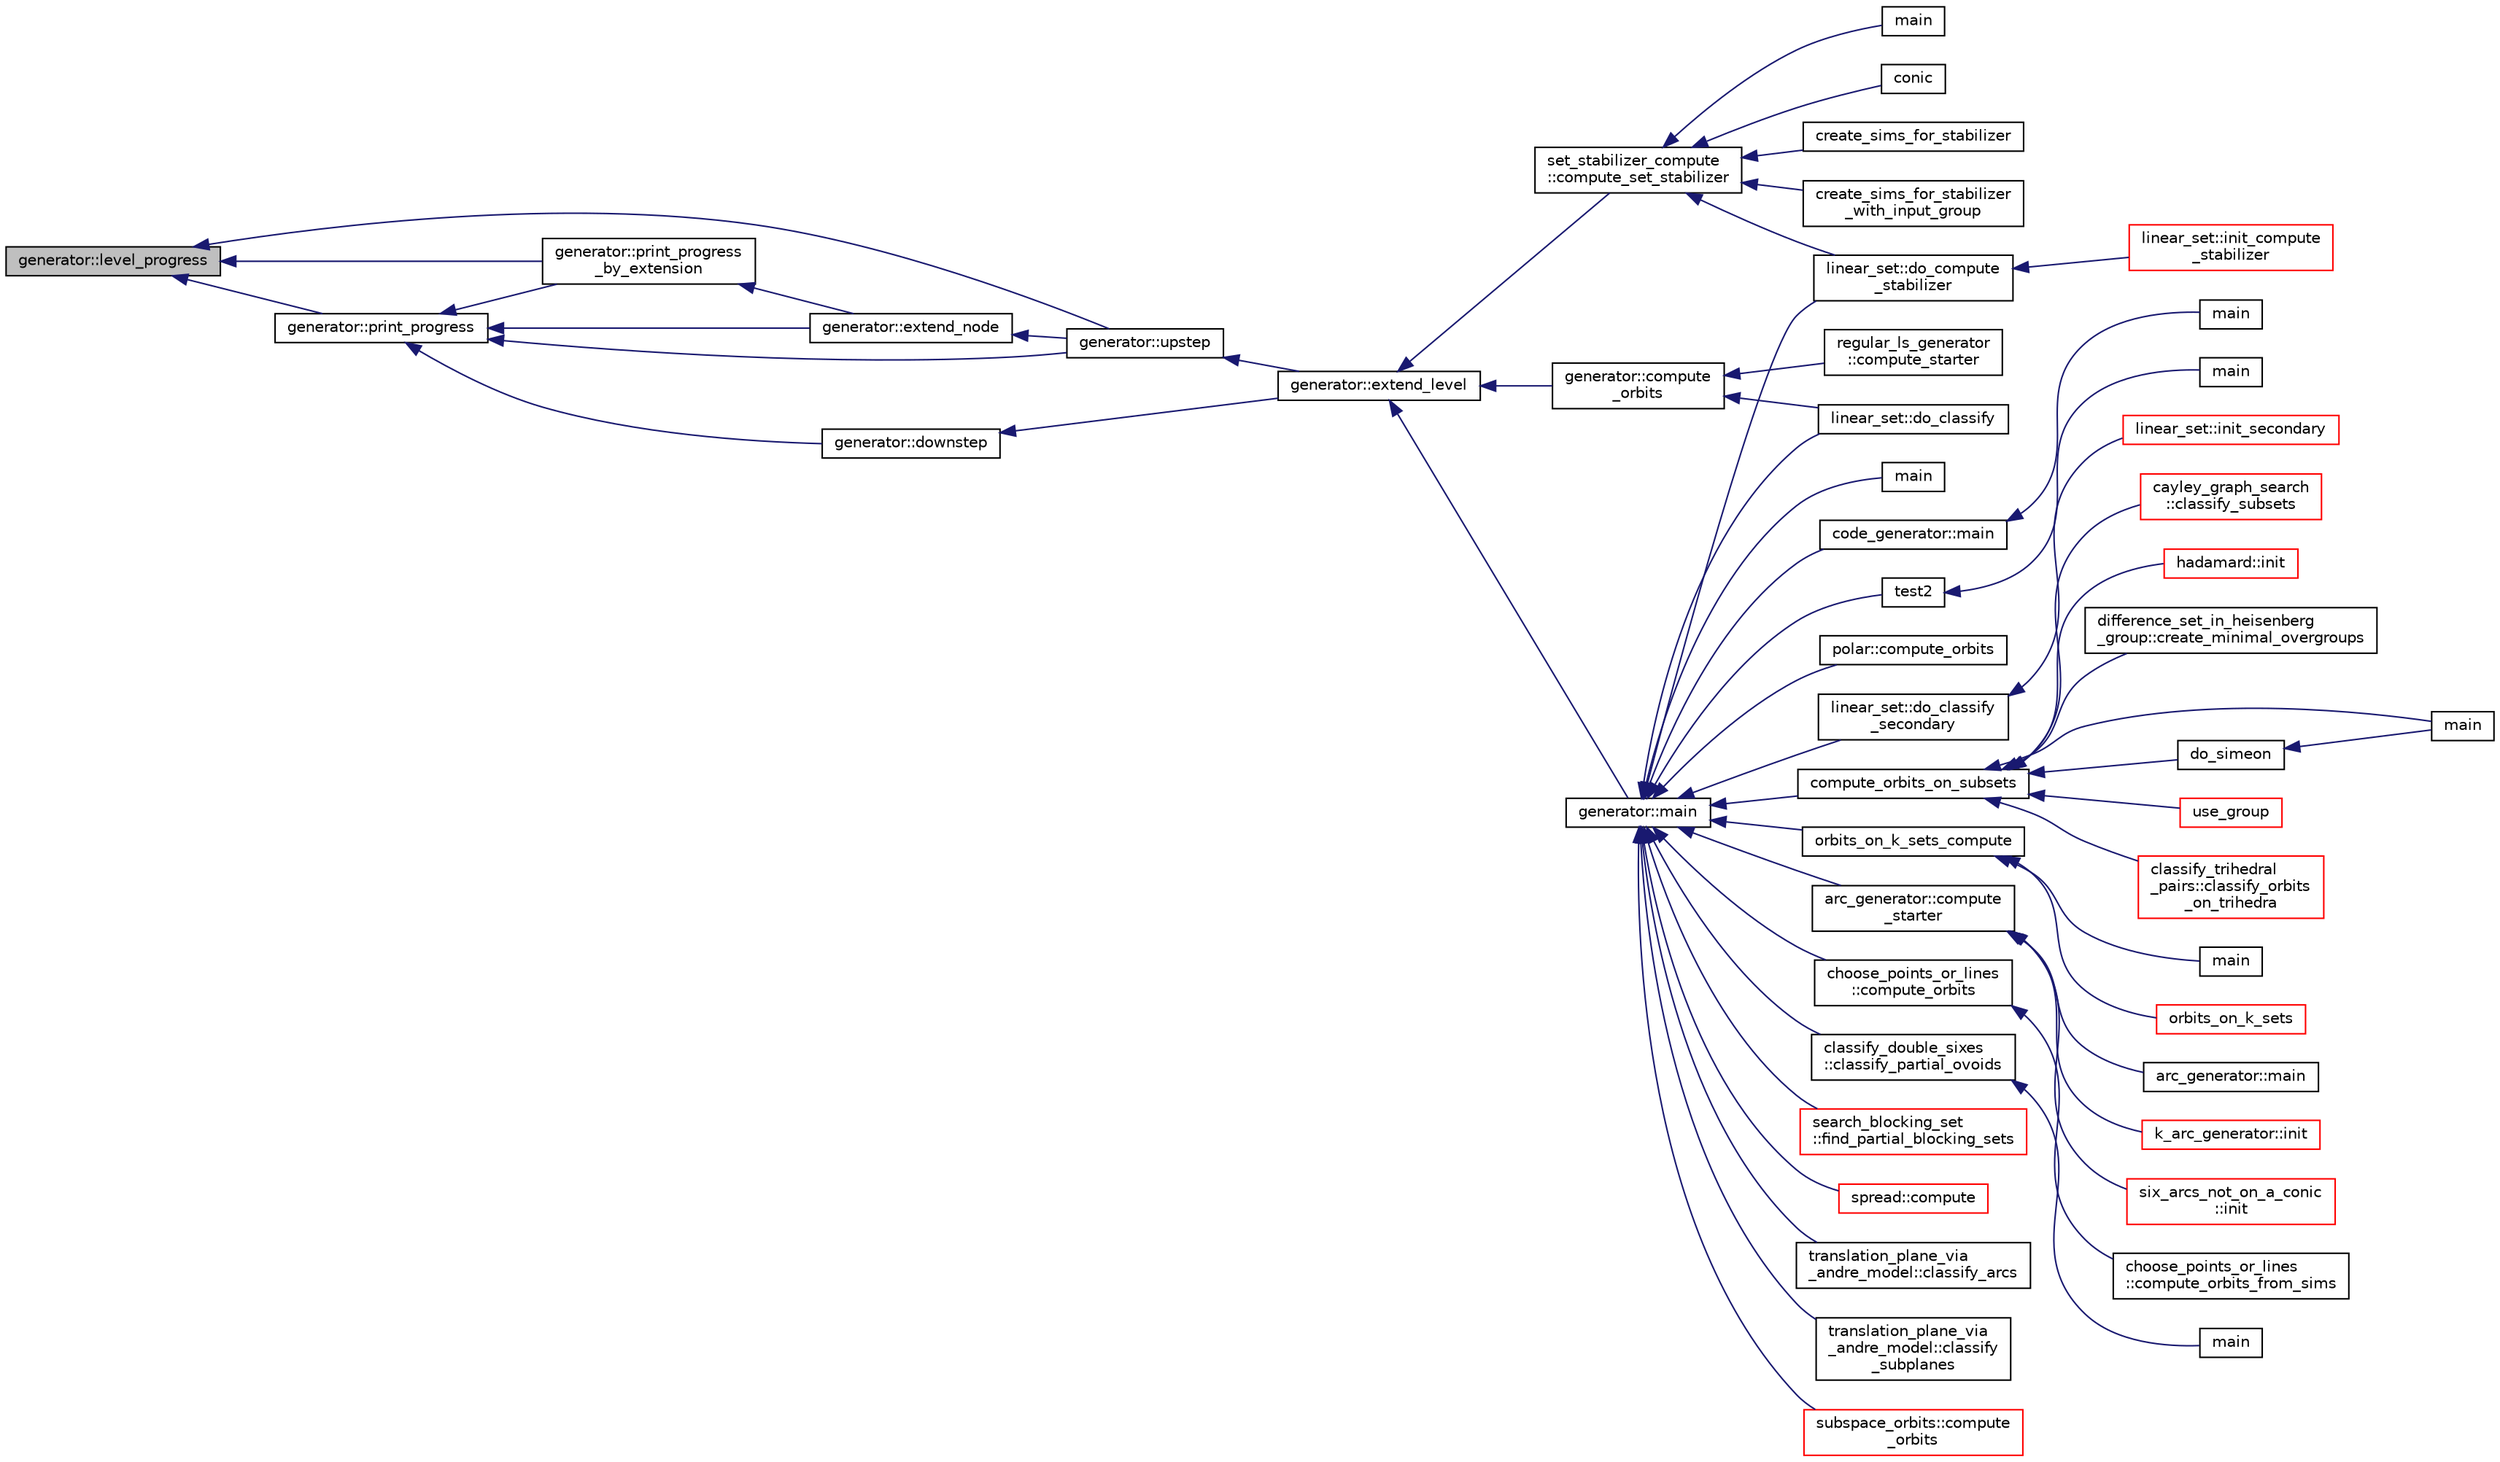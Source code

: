 digraph "generator::level_progress"
{
  edge [fontname="Helvetica",fontsize="10",labelfontname="Helvetica",labelfontsize="10"];
  node [fontname="Helvetica",fontsize="10",shape=record];
  rankdir="LR";
  Node10122 [label="generator::level_progress",height=0.2,width=0.4,color="black", fillcolor="grey75", style="filled", fontcolor="black"];
  Node10122 -> Node10123 [dir="back",color="midnightblue",fontsize="10",style="solid",fontname="Helvetica"];
  Node10123 [label="generator::print_progress\l_by_extension",height=0.2,width=0.4,color="black", fillcolor="white", style="filled",URL="$d7/d73/classgenerator.html#a027dc8a7d19a8bfd6cf3ecaab3878ec5"];
  Node10123 -> Node10124 [dir="back",color="midnightblue",fontsize="10",style="solid",fontname="Helvetica"];
  Node10124 [label="generator::extend_node",height=0.2,width=0.4,color="black", fillcolor="white", style="filled",URL="$d7/d73/classgenerator.html#ac71fa071cf218f54cdd9306a541744ae"];
  Node10124 -> Node10125 [dir="back",color="midnightblue",fontsize="10",style="solid",fontname="Helvetica"];
  Node10125 [label="generator::upstep",height=0.2,width=0.4,color="black", fillcolor="white", style="filled",URL="$d7/d73/classgenerator.html#ae0f2cebdabc821837f633656d7b0fdfe"];
  Node10125 -> Node10126 [dir="back",color="midnightblue",fontsize="10",style="solid",fontname="Helvetica"];
  Node10126 [label="generator::extend_level",height=0.2,width=0.4,color="black", fillcolor="white", style="filled",URL="$d7/d73/classgenerator.html#a91b84d80ccec0cd2136bc221c30e0f8e"];
  Node10126 -> Node10127 [dir="back",color="midnightblue",fontsize="10",style="solid",fontname="Helvetica"];
  Node10127 [label="set_stabilizer_compute\l::compute_set_stabilizer",height=0.2,width=0.4,color="black", fillcolor="white", style="filled",URL="$d8/dc6/classset__stabilizer__compute.html#ad4f92074322e98c7cd0ed5d4f8486b76"];
  Node10127 -> Node10128 [dir="back",color="midnightblue",fontsize="10",style="solid",fontname="Helvetica"];
  Node10128 [label="main",height=0.2,width=0.4,color="black", fillcolor="white", style="filled",URL="$db/d67/test__hyperoval_8_c.html#a3c04138a5bfe5d72780bb7e82a18e627"];
  Node10127 -> Node10129 [dir="back",color="midnightblue",fontsize="10",style="solid",fontname="Helvetica"];
  Node10129 [label="conic",height=0.2,width=0.4,color="black", fillcolor="white", style="filled",URL="$d4/de8/conic_8_c.html#a96def9474b981a9d5831a9b48d85d652"];
  Node10127 -> Node10130 [dir="back",color="midnightblue",fontsize="10",style="solid",fontname="Helvetica"];
  Node10130 [label="linear_set::do_compute\l_stabilizer",height=0.2,width=0.4,color="black", fillcolor="white", style="filled",URL="$dd/d86/classlinear__set.html#ae8f58ded28fb5370f4459cca42b7463b"];
  Node10130 -> Node10131 [dir="back",color="midnightblue",fontsize="10",style="solid",fontname="Helvetica"];
  Node10131 [label="linear_set::init_compute\l_stabilizer",height=0.2,width=0.4,color="red", fillcolor="white", style="filled",URL="$dd/d86/classlinear__set.html#a0cc3eaec1896fdc977b62e94623b055b"];
  Node10127 -> Node10133 [dir="back",color="midnightblue",fontsize="10",style="solid",fontname="Helvetica"];
  Node10133 [label="create_sims_for_stabilizer",height=0.2,width=0.4,color="black", fillcolor="white", style="filled",URL="$d0/d76/tl__algebra__and__number__theory_8h.html#af2c67d225072549409be710ac3cd30f8"];
  Node10127 -> Node10134 [dir="back",color="midnightblue",fontsize="10",style="solid",fontname="Helvetica"];
  Node10134 [label="create_sims_for_stabilizer\l_with_input_group",height=0.2,width=0.4,color="black", fillcolor="white", style="filled",URL="$d0/d76/tl__algebra__and__number__theory_8h.html#af5482567a8d6ba5c2fe593bf6f7f9a0f"];
  Node10126 -> Node10135 [dir="back",color="midnightblue",fontsize="10",style="solid",fontname="Helvetica"];
  Node10135 [label="generator::compute\l_orbits",height=0.2,width=0.4,color="black", fillcolor="white", style="filled",URL="$d7/d73/classgenerator.html#a23989bc20ecaaed39c4119c758367f40"];
  Node10135 -> Node10136 [dir="back",color="midnightblue",fontsize="10",style="solid",fontname="Helvetica"];
  Node10136 [label="regular_ls_generator\l::compute_starter",height=0.2,width=0.4,color="black", fillcolor="white", style="filled",URL="$d2/dd8/classregular__ls__generator.html#aa38907741058694a73194b02ceb4a53d"];
  Node10135 -> Node10137 [dir="back",color="midnightblue",fontsize="10",style="solid",fontname="Helvetica"];
  Node10137 [label="linear_set::do_classify",height=0.2,width=0.4,color="black", fillcolor="white", style="filled",URL="$dd/d86/classlinear__set.html#a3eb2dbce7fa8b71901dfc12f288ddd0c"];
  Node10126 -> Node10138 [dir="back",color="midnightblue",fontsize="10",style="solid",fontname="Helvetica"];
  Node10138 [label="generator::main",height=0.2,width=0.4,color="black", fillcolor="white", style="filled",URL="$d7/d73/classgenerator.html#a01abff8e9f231bf0d82e2e8e0061f242"];
  Node10138 -> Node10139 [dir="back",color="midnightblue",fontsize="10",style="solid",fontname="Helvetica"];
  Node10139 [label="main",height=0.2,width=0.4,color="black", fillcolor="white", style="filled",URL="$d2/d11/codes_8h.html#a217dbf8b442f20279ea00b898af96f52"];
  Node10138 -> Node10140 [dir="back",color="midnightblue",fontsize="10",style="solid",fontname="Helvetica"];
  Node10140 [label="code_generator::main",height=0.2,width=0.4,color="black", fillcolor="white", style="filled",URL="$db/d37/classcode__generator.html#ab3cf3a306e4032c2b471ac95321c599f"];
  Node10140 -> Node10141 [dir="back",color="midnightblue",fontsize="10",style="solid",fontname="Helvetica"];
  Node10141 [label="main",height=0.2,width=0.4,color="black", fillcolor="white", style="filled",URL="$d4/d4f/codes_8_c.html#a217dbf8b442f20279ea00b898af96f52"];
  Node10138 -> Node10142 [dir="back",color="midnightblue",fontsize="10",style="solid",fontname="Helvetica"];
  Node10142 [label="test2",height=0.2,width=0.4,color="black", fillcolor="white", style="filled",URL="$d9/db0/factor__space_8_c.html#a39d73a812e5fd8f1bc111e948368cb10"];
  Node10142 -> Node10143 [dir="back",color="midnightblue",fontsize="10",style="solid",fontname="Helvetica"];
  Node10143 [label="main",height=0.2,width=0.4,color="black", fillcolor="white", style="filled",URL="$d9/db0/factor__space_8_c.html#a3c04138a5bfe5d72780bb7e82a18e627"];
  Node10138 -> Node10144 [dir="back",color="midnightblue",fontsize="10",style="solid",fontname="Helvetica"];
  Node10144 [label="polar::compute_orbits",height=0.2,width=0.4,color="black", fillcolor="white", style="filled",URL="$da/d1c/classpolar.html#ac4c3c4f95d14c74ff4a3ec3f3479a1da"];
  Node10138 -> Node10137 [dir="back",color="midnightblue",fontsize="10",style="solid",fontname="Helvetica"];
  Node10138 -> Node10145 [dir="back",color="midnightblue",fontsize="10",style="solid",fontname="Helvetica"];
  Node10145 [label="linear_set::do_classify\l_secondary",height=0.2,width=0.4,color="black", fillcolor="white", style="filled",URL="$dd/d86/classlinear__set.html#a47eb7f9995f3343abd3bdfbf9a9a9162"];
  Node10145 -> Node10146 [dir="back",color="midnightblue",fontsize="10",style="solid",fontname="Helvetica"];
  Node10146 [label="linear_set::init_secondary",height=0.2,width=0.4,color="red", fillcolor="white", style="filled",URL="$dd/d86/classlinear__set.html#a7bf8cd7805559b5762921687a7c1ed97"];
  Node10138 -> Node10130 [dir="back",color="midnightblue",fontsize="10",style="solid",fontname="Helvetica"];
  Node10138 -> Node10148 [dir="back",color="midnightblue",fontsize="10",style="solid",fontname="Helvetica"];
  Node10148 [label="compute_orbits_on_subsets",height=0.2,width=0.4,color="black", fillcolor="white", style="filled",URL="$d3/d35/snakes__and__ladders__global_8_c.html#af33697aede0480110b1227f727252637"];
  Node10148 -> Node10149 [dir="back",color="midnightblue",fontsize="10",style="solid",fontname="Helvetica"];
  Node10149 [label="cayley_graph_search\l::classify_subsets",height=0.2,width=0.4,color="red", fillcolor="white", style="filled",URL="$de/dae/classcayley__graph__search.html#a4cf8a90752e018a281481ac80ad52c4b"];
  Node10148 -> Node10152 [dir="back",color="midnightblue",fontsize="10",style="solid",fontname="Helvetica"];
  Node10152 [label="hadamard::init",height=0.2,width=0.4,color="red", fillcolor="white", style="filled",URL="$d7/dbb/classhadamard.html#a16af359850b8bdd0d2a73e260d496c33"];
  Node10148 -> Node10154 [dir="back",color="midnightblue",fontsize="10",style="solid",fontname="Helvetica"];
  Node10154 [label="difference_set_in_heisenberg\l_group::create_minimal_overgroups",height=0.2,width=0.4,color="black", fillcolor="white", style="filled",URL="$de/d8a/classdifference__set__in__heisenberg__group.html#a9bde5ad5da3ebaebf98fbfd3e8110b79"];
  Node10148 -> Node10155 [dir="back",color="midnightblue",fontsize="10",style="solid",fontname="Helvetica"];
  Node10155 [label="main",height=0.2,width=0.4,color="black", fillcolor="white", style="filled",URL="$d5/d13/simeon_8_c.html#ae66f6b31b5ad750f1fe042a706a4e3d4"];
  Node10148 -> Node10156 [dir="back",color="midnightblue",fontsize="10",style="solid",fontname="Helvetica"];
  Node10156 [label="do_simeon",height=0.2,width=0.4,color="black", fillcolor="white", style="filled",URL="$d5/d13/simeon_8_c.html#a36cf3f9cb484fa44da7a7dfcbe9385d0"];
  Node10156 -> Node10155 [dir="back",color="midnightblue",fontsize="10",style="solid",fontname="Helvetica"];
  Node10148 -> Node10157 [dir="back",color="midnightblue",fontsize="10",style="solid",fontname="Helvetica"];
  Node10157 [label="use_group",height=0.2,width=0.4,color="red", fillcolor="white", style="filled",URL="$d9/d9f/all__cliques_8_c.html#aba62531e97173264c39afe2c7857af31"];
  Node10148 -> Node10159 [dir="back",color="midnightblue",fontsize="10",style="solid",fontname="Helvetica"];
  Node10159 [label="classify_trihedral\l_pairs::classify_orbits\l_on_trihedra",height=0.2,width=0.4,color="red", fillcolor="white", style="filled",URL="$d1/d21/classclassify__trihedral__pairs.html#a99625621bfba4bb65b3d60304b306539"];
  Node10138 -> Node10166 [dir="back",color="midnightblue",fontsize="10",style="solid",fontname="Helvetica"];
  Node10166 [label="orbits_on_k_sets_compute",height=0.2,width=0.4,color="black", fillcolor="white", style="filled",URL="$d3/d35/snakes__and__ladders__global_8_c.html#a96743526b15703539d544499276aaa71"];
  Node10166 -> Node10167 [dir="back",color="midnightblue",fontsize="10",style="solid",fontname="Helvetica"];
  Node10167 [label="main",height=0.2,width=0.4,color="black", fillcolor="white", style="filled",URL="$d9/d5f/example__fano__plane_8_c.html#ae66f6b31b5ad750f1fe042a706a4e3d4"];
  Node10166 -> Node10168 [dir="back",color="midnightblue",fontsize="10",style="solid",fontname="Helvetica"];
  Node10168 [label="orbits_on_k_sets",height=0.2,width=0.4,color="red", fillcolor="white", style="filled",URL="$d3/d35/snakes__and__ladders__global_8_c.html#afe3d79116aa8b4d1a93d444a3a979b6e"];
  Node10138 -> Node10177 [dir="back",color="midnightblue",fontsize="10",style="solid",fontname="Helvetica"];
  Node10177 [label="arc_generator::compute\l_starter",height=0.2,width=0.4,color="black", fillcolor="white", style="filled",URL="$d4/d21/classarc__generator.html#aad1dcec3a1c302e743d574bd1ac857d9"];
  Node10177 -> Node10176 [dir="back",color="midnightblue",fontsize="10",style="solid",fontname="Helvetica"];
  Node10176 [label="arc_generator::main",height=0.2,width=0.4,color="black", fillcolor="white", style="filled",URL="$d4/d21/classarc__generator.html#ad80140b51b165dad1fe6ab232be7829a"];
  Node10177 -> Node10178 [dir="back",color="midnightblue",fontsize="10",style="solid",fontname="Helvetica"];
  Node10178 [label="k_arc_generator::init",height=0.2,width=0.4,color="red", fillcolor="white", style="filled",URL="$d6/dd8/classk__arc__generator.html#a6036d9f52ede9f8ca681505626b5361d"];
  Node10177 -> Node10180 [dir="back",color="midnightblue",fontsize="10",style="solid",fontname="Helvetica"];
  Node10180 [label="six_arcs_not_on_a_conic\l::init",height=0.2,width=0.4,color="red", fillcolor="white", style="filled",URL="$d8/de6/classsix__arcs__not__on__a__conic.html#a7a4d5cf8a098488729934cfa8a70944a"];
  Node10138 -> Node10182 [dir="back",color="midnightblue",fontsize="10",style="solid",fontname="Helvetica"];
  Node10182 [label="choose_points_or_lines\l::compute_orbits",height=0.2,width=0.4,color="black", fillcolor="white", style="filled",URL="$d6/d75/classchoose__points__or__lines.html#adc353e2d41dc8a39563322c8cdd85f61"];
  Node10182 -> Node10183 [dir="back",color="midnightblue",fontsize="10",style="solid",fontname="Helvetica"];
  Node10183 [label="choose_points_or_lines\l::compute_orbits_from_sims",height=0.2,width=0.4,color="black", fillcolor="white", style="filled",URL="$d6/d75/classchoose__points__or__lines.html#a4fcac2dadf459d7c75187a00a4bd64aa"];
  Node10138 -> Node10184 [dir="back",color="midnightblue",fontsize="10",style="solid",fontname="Helvetica"];
  Node10184 [label="classify_double_sixes\l::classify_partial_ovoids",height=0.2,width=0.4,color="black", fillcolor="white", style="filled",URL="$dd/d23/classclassify__double__sixes.html#a2253fca143a0e8a3e39655eb05668ae9"];
  Node10184 -> Node10185 [dir="back",color="midnightblue",fontsize="10",style="solid",fontname="Helvetica"];
  Node10185 [label="main",height=0.2,width=0.4,color="black", fillcolor="white", style="filled",URL="$df/df8/surface__classify_8_c.html#a217dbf8b442f20279ea00b898af96f52"];
  Node10138 -> Node10186 [dir="back",color="midnightblue",fontsize="10",style="solid",fontname="Helvetica"];
  Node10186 [label="search_blocking_set\l::find_partial_blocking_sets",height=0.2,width=0.4,color="red", fillcolor="white", style="filled",URL="$dc/d36/classsearch__blocking__set.html#ad3fdb3d356db75a02c406bc9d4e9e9b6"];
  Node10138 -> Node10188 [dir="back",color="midnightblue",fontsize="10",style="solid",fontname="Helvetica"];
  Node10188 [label="spread::compute",height=0.2,width=0.4,color="red", fillcolor="white", style="filled",URL="$da/dc1/classspread.html#a9674466d3e03b8dad79882299c638a21"];
  Node10138 -> Node10190 [dir="back",color="midnightblue",fontsize="10",style="solid",fontname="Helvetica"];
  Node10190 [label="translation_plane_via\l_andre_model::classify_arcs",height=0.2,width=0.4,color="black", fillcolor="white", style="filled",URL="$d1/dcc/classtranslation__plane__via__andre__model.html#ac8f002e812a8b152d41e806688601c5e"];
  Node10138 -> Node10191 [dir="back",color="midnightblue",fontsize="10",style="solid",fontname="Helvetica"];
  Node10191 [label="translation_plane_via\l_andre_model::classify\l_subplanes",height=0.2,width=0.4,color="black", fillcolor="white", style="filled",URL="$d1/dcc/classtranslation__plane__via__andre__model.html#a794fefa95f0a7f7b887133375988ee55"];
  Node10138 -> Node10192 [dir="back",color="midnightblue",fontsize="10",style="solid",fontname="Helvetica"];
  Node10192 [label="subspace_orbits::compute\l_orbits",height=0.2,width=0.4,color="red", fillcolor="white", style="filled",URL="$d2/d9f/classsubspace__orbits.html#a2778f8d49cde1675de1ef6acfe180b63"];
  Node10122 -> Node10194 [dir="back",color="midnightblue",fontsize="10",style="solid",fontname="Helvetica"];
  Node10194 [label="generator::print_progress",height=0.2,width=0.4,color="black", fillcolor="white", style="filled",URL="$d7/d73/classgenerator.html#ab1bc556218cd131c802ed1e137ccc4ae"];
  Node10194 -> Node10123 [dir="back",color="midnightblue",fontsize="10",style="solid",fontname="Helvetica"];
  Node10194 -> Node10195 [dir="back",color="midnightblue",fontsize="10",style="solid",fontname="Helvetica"];
  Node10195 [label="generator::downstep",height=0.2,width=0.4,color="black", fillcolor="white", style="filled",URL="$d7/d73/classgenerator.html#ad90bc284af0b5f5beae960a0bd7a5b43"];
  Node10195 -> Node10126 [dir="back",color="midnightblue",fontsize="10",style="solid",fontname="Helvetica"];
  Node10194 -> Node10125 [dir="back",color="midnightblue",fontsize="10",style="solid",fontname="Helvetica"];
  Node10194 -> Node10124 [dir="back",color="midnightblue",fontsize="10",style="solid",fontname="Helvetica"];
  Node10122 -> Node10125 [dir="back",color="midnightblue",fontsize="10",style="solid",fontname="Helvetica"];
}
